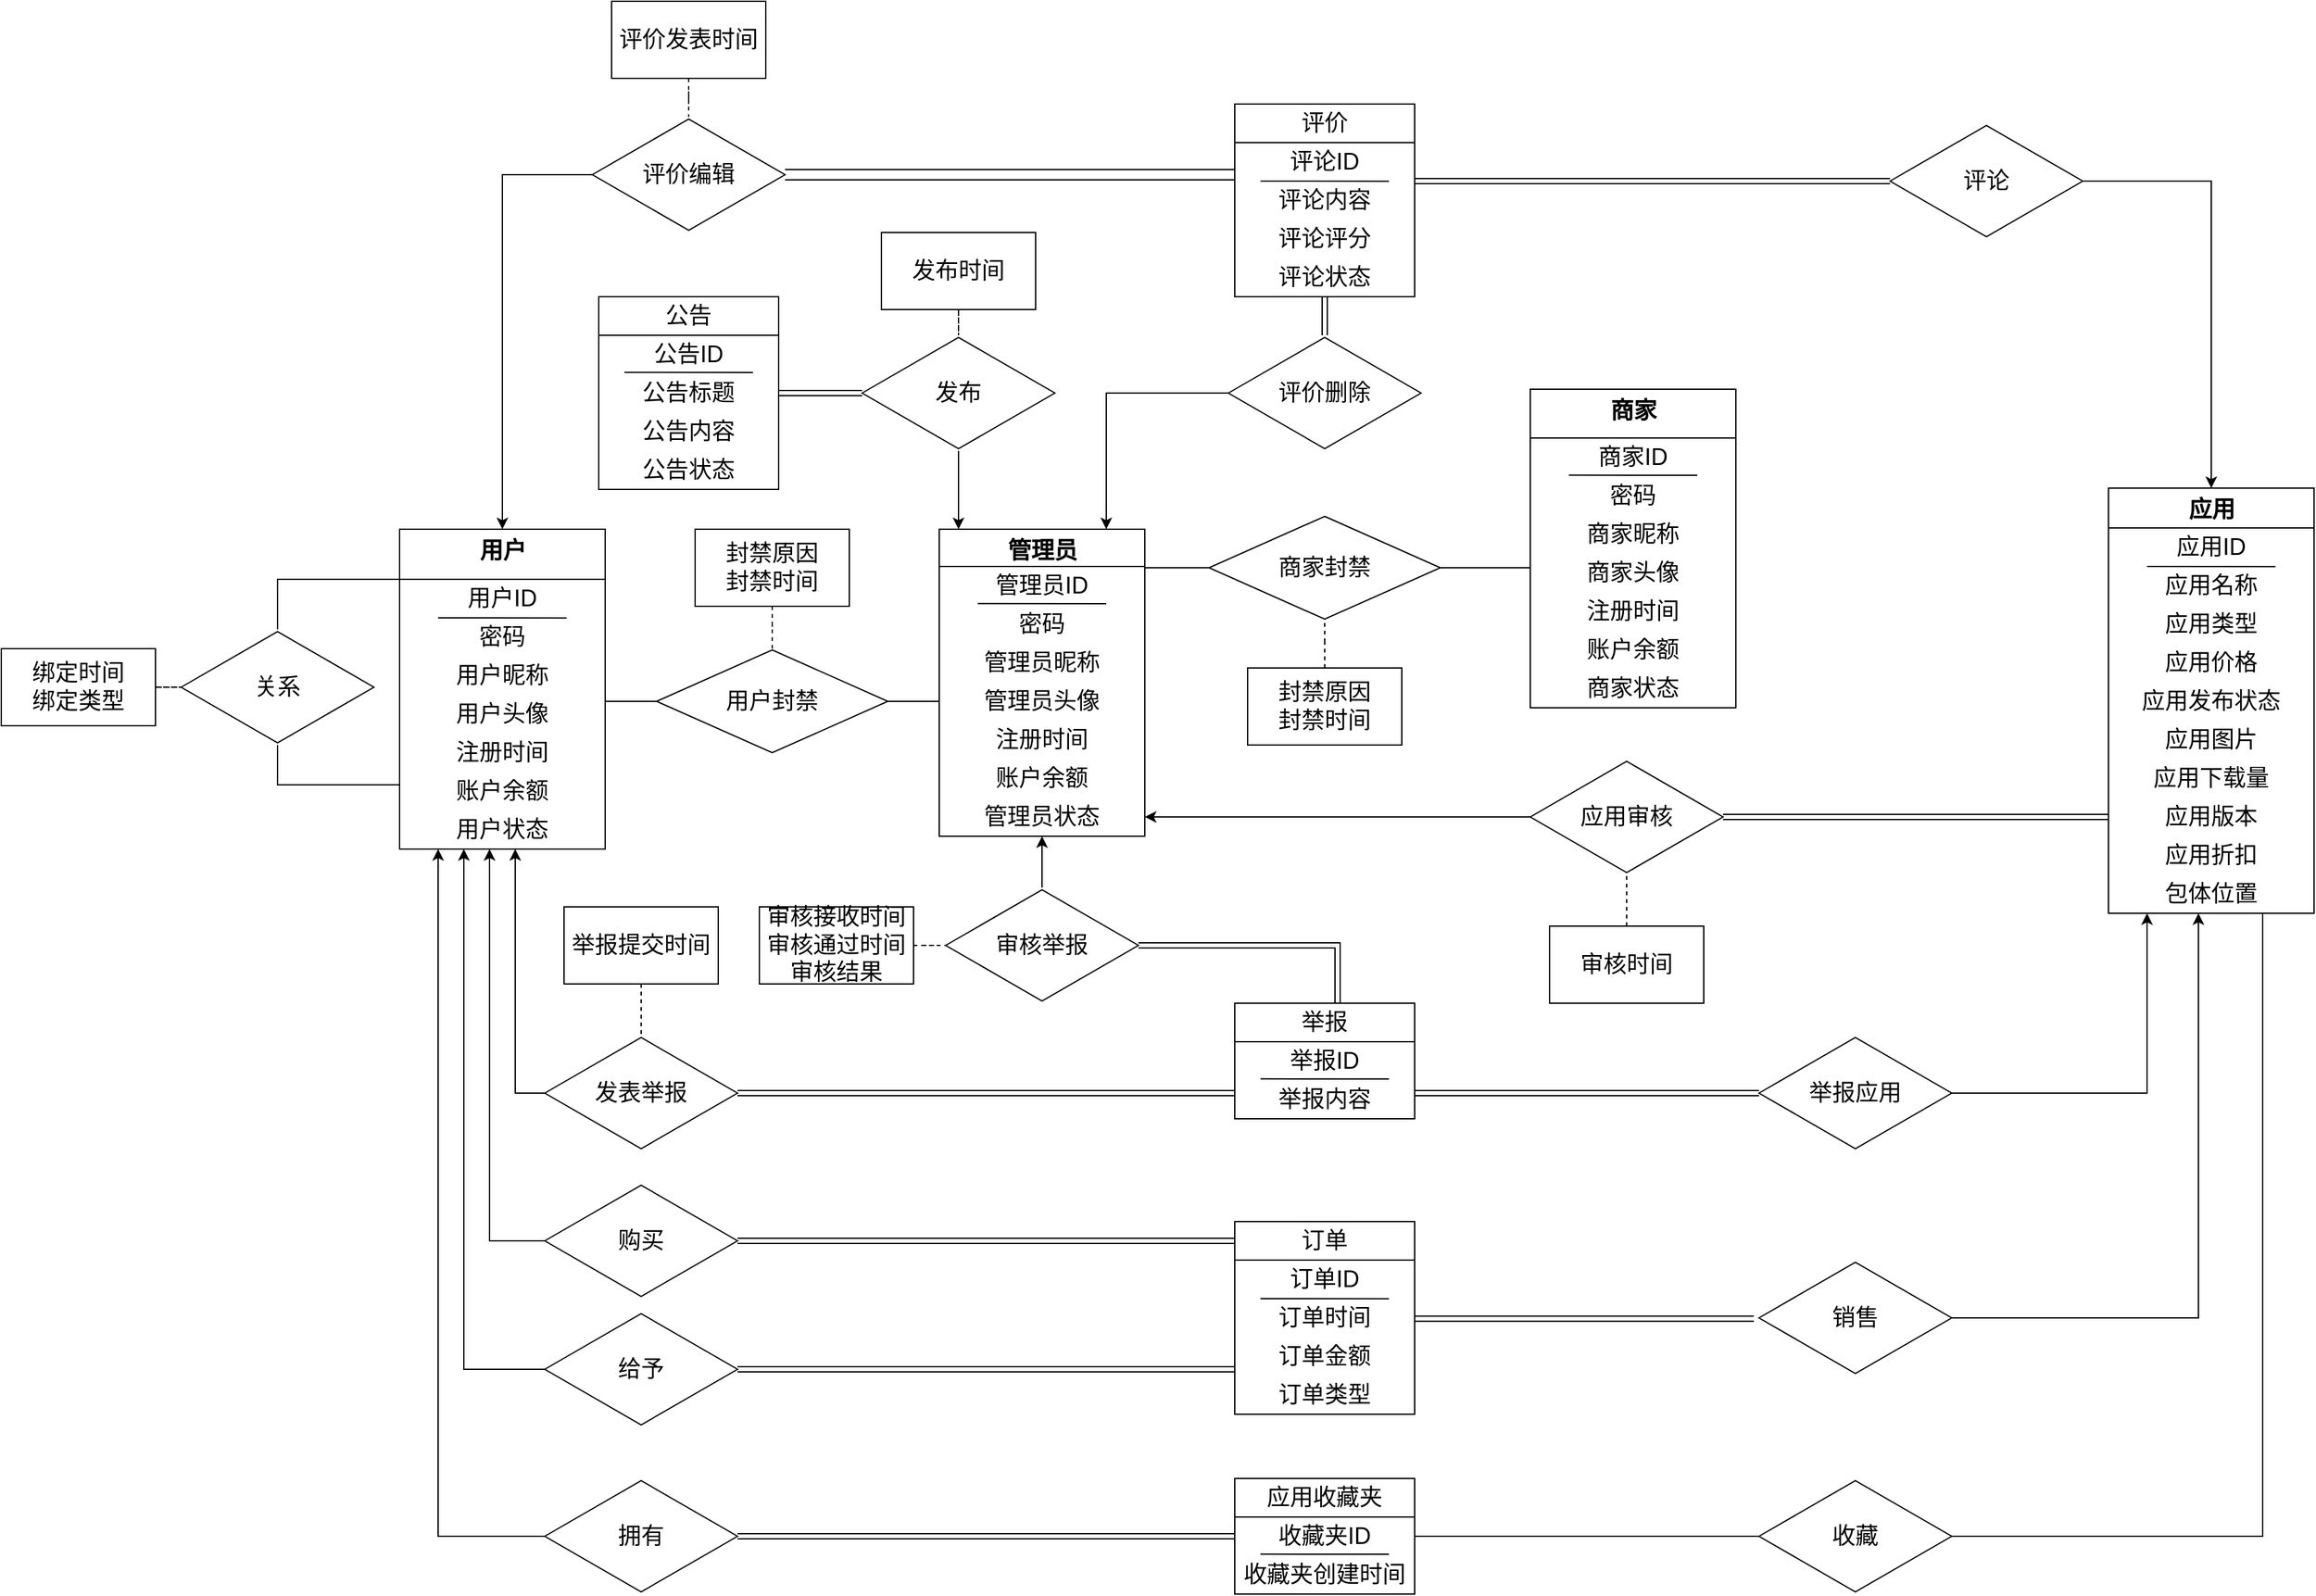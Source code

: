 <mxfile version="24.7.7">
  <diagram name="Page-1" id="iKj9R7WFu6zMaDtNY0kP">
    <mxGraphModel dx="1351" dy="743" grid="1" gridSize="10" guides="1" tooltips="1" connect="1" arrows="1" fold="1" page="1" pageScale="1" pageWidth="3300" pageHeight="4681" math="0" shadow="0">
      <root>
        <mxCell id="0" />
        <mxCell id="1" parent="0" />
        <object label="用户" id="wdePkJPWk-Q9Up0uXQ0k-1">
          <mxCell style="swimlane;html=1;fontStyle=1;align=center;verticalAlign=top;childLayout=stackLayout;horizontal=1;startSize=39;horizontalStack=0;resizeParent=1;resizeLast=0;collapsible=1;marginBottom=0;swimlaneFillColor=#ffffff;rounded=0;shadow=0;comic=0;labelBackgroundColor=none;strokeWidth=1;fillColor=none;fontFamily=Verdana;fontSize=18;" vertex="1" parent="1">
            <mxGeometry x="990" y="3101" width="160" height="249" as="geometry" />
          </mxCell>
        </object>
        <mxCell id="wdePkJPWk-Q9Up0uXQ0k-2" value="用户ID" style="text;html=1;align=center;verticalAlign=middle;whiteSpace=wrap;rounded=0;fontSize=18;" vertex="1" parent="wdePkJPWk-Q9Up0uXQ0k-1">
          <mxGeometry y="39" width="160" height="30" as="geometry" />
        </mxCell>
        <mxCell id="wdePkJPWk-Q9Up0uXQ0k-141" value="" style="endArrow=none;html=1;rounded=0;" edge="1" parent="wdePkJPWk-Q9Up0uXQ0k-1">
          <mxGeometry width="50" height="50" relative="1" as="geometry">
            <mxPoint x="30" y="69" as="sourcePoint" />
            <mxPoint x="130" y="69.15" as="targetPoint" />
          </mxGeometry>
        </mxCell>
        <mxCell id="wdePkJPWk-Q9Up0uXQ0k-3" value="密码" style="text;html=1;align=center;verticalAlign=middle;whiteSpace=wrap;rounded=0;fontSize=18;" vertex="1" parent="wdePkJPWk-Q9Up0uXQ0k-1">
          <mxGeometry y="69" width="160" height="30" as="geometry" />
        </mxCell>
        <mxCell id="wdePkJPWk-Q9Up0uXQ0k-4" value="用户昵称" style="text;html=1;align=center;verticalAlign=middle;whiteSpace=wrap;rounded=0;fontSize=18;" vertex="1" parent="wdePkJPWk-Q9Up0uXQ0k-1">
          <mxGeometry y="99" width="160" height="30" as="geometry" />
        </mxCell>
        <mxCell id="wdePkJPWk-Q9Up0uXQ0k-5" value="用户头像" style="text;html=1;align=center;verticalAlign=middle;whiteSpace=wrap;rounded=0;fontSize=18;" vertex="1" parent="wdePkJPWk-Q9Up0uXQ0k-1">
          <mxGeometry y="129" width="160" height="30" as="geometry" />
        </mxCell>
        <mxCell id="wdePkJPWk-Q9Up0uXQ0k-6" value="注册时间" style="text;html=1;align=center;verticalAlign=middle;whiteSpace=wrap;rounded=0;fontSize=18;" vertex="1" parent="wdePkJPWk-Q9Up0uXQ0k-1">
          <mxGeometry y="159" width="160" height="30" as="geometry" />
        </mxCell>
        <mxCell id="wdePkJPWk-Q9Up0uXQ0k-7" value="账户余额" style="text;html=1;align=center;verticalAlign=middle;whiteSpace=wrap;rounded=0;fontSize=18;" vertex="1" parent="wdePkJPWk-Q9Up0uXQ0k-1">
          <mxGeometry y="189" width="160" height="30" as="geometry" />
        </mxCell>
        <mxCell id="wdePkJPWk-Q9Up0uXQ0k-8" value="用户状态" style="text;html=1;align=center;verticalAlign=middle;whiteSpace=wrap;rounded=0;fontSize=18;" vertex="1" parent="wdePkJPWk-Q9Up0uXQ0k-1">
          <mxGeometry y="219" width="160" height="30" as="geometry" />
        </mxCell>
        <mxCell id="wdePkJPWk-Q9Up0uXQ0k-9" style="edgeStyle=orthogonalEdgeStyle;rounded=0;orthogonalLoop=1;jettySize=auto;html=1;endArrow=none;fontSize=18;" edge="1" parent="1" source="wdePkJPWk-Q9Up0uXQ0k-11" target="wdePkJPWk-Q9Up0uXQ0k-1">
          <mxGeometry relative="1" as="geometry">
            <Array as="points">
              <mxPoint x="895" y="3140" />
            </Array>
          </mxGeometry>
        </mxCell>
        <mxCell id="wdePkJPWk-Q9Up0uXQ0k-10" style="edgeStyle=orthogonalEdgeStyle;rounded=0;orthogonalLoop=1;jettySize=auto;html=1;endArrow=none;fontSize=18;" edge="1" parent="1" source="wdePkJPWk-Q9Up0uXQ0k-11" target="wdePkJPWk-Q9Up0uXQ0k-1">
          <mxGeometry relative="1" as="geometry">
            <Array as="points">
              <mxPoint x="895" y="3300" />
            </Array>
          </mxGeometry>
        </mxCell>
        <mxCell id="wdePkJPWk-Q9Up0uXQ0k-11" value="关系" style="html=1;whiteSpace=wrap;aspect=fixed;shape=isoRectangle;fontFamily=Helvetica;fontSize=18;fontColor=default;labelBackgroundColor=default;" vertex="1" parent="1">
          <mxGeometry x="820" y="3179" width="150" height="90" as="geometry" />
        </mxCell>
        <mxCell id="wdePkJPWk-Q9Up0uXQ0k-12" style="edgeStyle=orthogonalEdgeStyle;rounded=0;orthogonalLoop=1;jettySize=auto;html=1;dashed=1;endArrow=none;fontSize=18;" edge="1" parent="1" source="wdePkJPWk-Q9Up0uXQ0k-13" target="wdePkJPWk-Q9Up0uXQ0k-11">
          <mxGeometry relative="1" as="geometry" />
        </mxCell>
        <mxCell id="wdePkJPWk-Q9Up0uXQ0k-13" value="绑定时间&lt;div style=&quot;font-size: 18px;&quot;&gt;绑定类型&lt;/div&gt;" style="rounded=0;whiteSpace=wrap;html=1;fontSize=18;" vertex="1" parent="1">
          <mxGeometry x="680" y="3194" width="120" height="60" as="geometry" />
        </mxCell>
        <object label="应用" id="wdePkJPWk-Q9Up0uXQ0k-14">
          <mxCell style="swimlane;html=1;fontStyle=1;align=center;verticalAlign=top;childLayout=stackLayout;horizontal=1;startSize=31;horizontalStack=0;resizeParent=1;resizeLast=0;collapsible=1;marginBottom=0;swimlaneFillColor=#ffffff;rounded=0;shadow=0;comic=0;labelBackgroundColor=none;strokeWidth=1;fillColor=none;fontFamily=Verdana;fontSize=18;" vertex="1" parent="1">
            <mxGeometry x="2320" y="3069" width="160" height="331" as="geometry">
              <mxRectangle x="1270" y="100" width="60" height="30" as="alternateBounds" />
            </mxGeometry>
          </mxCell>
        </object>
        <mxCell id="wdePkJPWk-Q9Up0uXQ0k-15" value="应用ID" style="text;html=1;align=center;verticalAlign=middle;whiteSpace=wrap;rounded=0;fontSize=18;" vertex="1" parent="wdePkJPWk-Q9Up0uXQ0k-14">
          <mxGeometry y="31" width="160" height="30" as="geometry" />
        </mxCell>
        <mxCell id="wdePkJPWk-Q9Up0uXQ0k-142" value="" style="endArrow=none;html=1;rounded=0;" edge="1" parent="wdePkJPWk-Q9Up0uXQ0k-14">
          <mxGeometry width="50" height="50" relative="1" as="geometry">
            <mxPoint x="30" y="61" as="sourcePoint" />
            <mxPoint x="130" y="61.15" as="targetPoint" />
          </mxGeometry>
        </mxCell>
        <mxCell id="wdePkJPWk-Q9Up0uXQ0k-16" value="应用名称" style="text;html=1;align=center;verticalAlign=middle;whiteSpace=wrap;rounded=0;fontSize=18;" vertex="1" parent="wdePkJPWk-Q9Up0uXQ0k-14">
          <mxGeometry y="61" width="160" height="30" as="geometry" />
        </mxCell>
        <mxCell id="wdePkJPWk-Q9Up0uXQ0k-17" value="应用类型" style="text;html=1;align=center;verticalAlign=middle;whiteSpace=wrap;rounded=0;fontSize=18;" vertex="1" parent="wdePkJPWk-Q9Up0uXQ0k-14">
          <mxGeometry y="91" width="160" height="30" as="geometry" />
        </mxCell>
        <mxCell id="wdePkJPWk-Q9Up0uXQ0k-18" value="应用价格" style="text;html=1;align=center;verticalAlign=middle;whiteSpace=wrap;rounded=0;fontSize=18;" vertex="1" parent="wdePkJPWk-Q9Up0uXQ0k-14">
          <mxGeometry y="121" width="160" height="30" as="geometry" />
        </mxCell>
        <mxCell id="wdePkJPWk-Q9Up0uXQ0k-19" value="应用发布状态" style="text;html=1;align=center;verticalAlign=middle;whiteSpace=wrap;rounded=0;fontSize=18;" vertex="1" parent="wdePkJPWk-Q9Up0uXQ0k-14">
          <mxGeometry y="151" width="160" height="30" as="geometry" />
        </mxCell>
        <mxCell id="wdePkJPWk-Q9Up0uXQ0k-20" value="应用图片" style="text;html=1;align=center;verticalAlign=middle;whiteSpace=wrap;rounded=0;fontSize=18;" vertex="1" parent="wdePkJPWk-Q9Up0uXQ0k-14">
          <mxGeometry y="181" width="160" height="30" as="geometry" />
        </mxCell>
        <mxCell id="wdePkJPWk-Q9Up0uXQ0k-21" value="应用下载量" style="text;html=1;align=center;verticalAlign=middle;whiteSpace=wrap;rounded=0;fontSize=18;" vertex="1" parent="wdePkJPWk-Q9Up0uXQ0k-14">
          <mxGeometry y="211" width="160" height="30" as="geometry" />
        </mxCell>
        <mxCell id="wdePkJPWk-Q9Up0uXQ0k-22" value="应用版本" style="text;html=1;align=center;verticalAlign=middle;whiteSpace=wrap;rounded=0;fontSize=18;" vertex="1" parent="wdePkJPWk-Q9Up0uXQ0k-14">
          <mxGeometry y="241" width="160" height="30" as="geometry" />
        </mxCell>
        <mxCell id="wdePkJPWk-Q9Up0uXQ0k-129" value="应用折扣" style="text;html=1;align=center;verticalAlign=middle;whiteSpace=wrap;rounded=0;fontSize=18;" vertex="1" parent="wdePkJPWk-Q9Up0uXQ0k-14">
          <mxGeometry y="271" width="160" height="30" as="geometry" />
        </mxCell>
        <mxCell id="wdePkJPWk-Q9Up0uXQ0k-130" value="包体位置" style="text;html=1;align=center;verticalAlign=middle;whiteSpace=wrap;rounded=0;fontSize=18;" vertex="1" parent="wdePkJPWk-Q9Up0uXQ0k-14">
          <mxGeometry y="301" width="160" height="30" as="geometry" />
        </mxCell>
        <mxCell id="wdePkJPWk-Q9Up0uXQ0k-23" value="评价" style="swimlane;fontStyle=0;childLayout=stackLayout;horizontal=1;startSize=30;horizontalStack=0;resizeParent=1;resizeParentMax=0;resizeLast=0;collapsible=1;marginBottom=0;whiteSpace=wrap;html=1;fontSize=18;" vertex="1" parent="1">
          <mxGeometry x="1640" y="2770" width="140" height="150" as="geometry" />
        </mxCell>
        <mxCell id="wdePkJPWk-Q9Up0uXQ0k-24" value="评论ID" style="text;strokeColor=none;fillColor=none;align=center;verticalAlign=middle;spacingLeft=4;spacingRight=4;overflow=hidden;points=[[0,0.5],[1,0.5]];portConstraint=eastwest;rotatable=0;whiteSpace=wrap;html=1;fontSize=18;" vertex="1" parent="wdePkJPWk-Q9Up0uXQ0k-23">
          <mxGeometry y="30" width="140" height="30" as="geometry" />
        </mxCell>
        <mxCell id="wdePkJPWk-Q9Up0uXQ0k-140" value="" style="endArrow=none;html=1;rounded=0;" edge="1" parent="wdePkJPWk-Q9Up0uXQ0k-23">
          <mxGeometry width="50" height="50" relative="1" as="geometry">
            <mxPoint x="20" y="60" as="sourcePoint" />
            <mxPoint x="120" y="60.15" as="targetPoint" />
          </mxGeometry>
        </mxCell>
        <mxCell id="wdePkJPWk-Q9Up0uXQ0k-25" value="评论内容" style="text;strokeColor=none;fillColor=none;align=center;verticalAlign=middle;spacingLeft=4;spacingRight=4;overflow=hidden;points=[[0,0.5],[1,0.5]];portConstraint=eastwest;rotatable=0;whiteSpace=wrap;html=1;fontSize=18;" vertex="1" parent="wdePkJPWk-Q9Up0uXQ0k-23">
          <mxGeometry y="60" width="140" height="30" as="geometry" />
        </mxCell>
        <mxCell id="wdePkJPWk-Q9Up0uXQ0k-26" value="评论评分" style="text;strokeColor=none;fillColor=none;align=center;verticalAlign=middle;spacingLeft=4;spacingRight=4;overflow=hidden;points=[[0,0.5],[1,0.5]];portConstraint=eastwest;rotatable=0;whiteSpace=wrap;html=1;fontSize=18;" vertex="1" parent="wdePkJPWk-Q9Up0uXQ0k-23">
          <mxGeometry y="90" width="140" height="30" as="geometry" />
        </mxCell>
        <mxCell id="wdePkJPWk-Q9Up0uXQ0k-128" value="评论状态" style="text;strokeColor=none;fillColor=none;align=center;verticalAlign=middle;spacingLeft=4;spacingRight=4;overflow=hidden;points=[[0,0.5],[1,0.5]];portConstraint=eastwest;rotatable=0;whiteSpace=wrap;html=1;fontSize=18;" vertex="1" parent="wdePkJPWk-Q9Up0uXQ0k-23">
          <mxGeometry y="120" width="140" height="30" as="geometry" />
        </mxCell>
        <mxCell id="wdePkJPWk-Q9Up0uXQ0k-27" style="edgeStyle=orthogonalEdgeStyle;rounded=0;orthogonalLoop=1;jettySize=auto;html=1;strokeColor=default;align=center;verticalAlign=middle;fontFamily=Helvetica;fontSize=18;fontColor=default;labelBackgroundColor=default;endArrow=classic;" edge="1" parent="1" source="wdePkJPWk-Q9Up0uXQ0k-29" target="wdePkJPWk-Q9Up0uXQ0k-1">
          <mxGeometry relative="1" as="geometry">
            <mxPoint x="780" y="3249" as="targetPoint" />
            <Array as="points">
              <mxPoint x="1070" y="2825" />
            </Array>
          </mxGeometry>
        </mxCell>
        <mxCell id="wdePkJPWk-Q9Up0uXQ0k-28" style="edgeStyle=orthogonalEdgeStyle;rounded=0;orthogonalLoop=1;jettySize=auto;html=1;strokeColor=default;align=center;verticalAlign=middle;fontFamily=Helvetica;fontSize=18;fontColor=default;labelBackgroundColor=default;endArrow=classic;shape=link;width=8;" edge="1" parent="1" source="wdePkJPWk-Q9Up0uXQ0k-29" target="wdePkJPWk-Q9Up0uXQ0k-23">
          <mxGeometry relative="1" as="geometry">
            <Array as="points">
              <mxPoint x="1360" y="2825" />
              <mxPoint x="1360" y="2825" />
            </Array>
          </mxGeometry>
        </mxCell>
        <mxCell id="wdePkJPWk-Q9Up0uXQ0k-29" value="评价编辑" style="html=1;whiteSpace=wrap;aspect=fixed;shape=isoRectangle;fontFamily=Helvetica;fontSize=18;fontColor=default;labelBackgroundColor=default;" vertex="1" parent="1">
          <mxGeometry x="1140" y="2780" width="150" height="90" as="geometry" />
        </mxCell>
        <mxCell id="wdePkJPWk-Q9Up0uXQ0k-30" style="edgeStyle=orthogonalEdgeStyle;rounded=0;orthogonalLoop=1;jettySize=auto;html=1;strokeColor=default;align=center;verticalAlign=middle;fontFamily=Helvetica;fontSize=18;fontColor=default;labelBackgroundColor=default;endArrow=classic;" edge="1" parent="1" source="wdePkJPWk-Q9Up0uXQ0k-31" target="wdePkJPWk-Q9Up0uXQ0k-14">
          <mxGeometry relative="1" as="geometry">
            <Array as="points">
              <mxPoint x="2400" y="2830" />
            </Array>
          </mxGeometry>
        </mxCell>
        <mxCell id="wdePkJPWk-Q9Up0uXQ0k-31" value="评论" style="html=1;whiteSpace=wrap;aspect=fixed;shape=isoRectangle;fontFamily=Helvetica;fontSize=18;fontColor=default;labelBackgroundColor=default;" vertex="1" parent="1">
          <mxGeometry x="2150" y="2785" width="150" height="90" as="geometry" />
        </mxCell>
        <mxCell id="wdePkJPWk-Q9Up0uXQ0k-32" style="edgeStyle=orthogonalEdgeStyle;rounded=0;orthogonalLoop=1;jettySize=auto;html=1;strokeColor=default;align=center;verticalAlign=middle;fontFamily=Helvetica;fontSize=18;fontColor=default;labelBackgroundColor=default;endArrow=classic;shape=link;" edge="1" parent="1" source="wdePkJPWk-Q9Up0uXQ0k-31" target="wdePkJPWk-Q9Up0uXQ0k-23">
          <mxGeometry relative="1" as="geometry">
            <Array as="points">
              <mxPoint x="2200" y="2830" />
            </Array>
          </mxGeometry>
        </mxCell>
        <mxCell id="wdePkJPWk-Q9Up0uXQ0k-33" style="edgeStyle=orthogonalEdgeStyle;rounded=0;orthogonalLoop=1;jettySize=auto;html=1;dashed=1;endArrow=none;fontSize=18;" edge="1" parent="1" source="wdePkJPWk-Q9Up0uXQ0k-34" target="wdePkJPWk-Q9Up0uXQ0k-29">
          <mxGeometry relative="1" as="geometry" />
        </mxCell>
        <mxCell id="wdePkJPWk-Q9Up0uXQ0k-34" value="评价发表时间" style="rounded=0;whiteSpace=wrap;html=1;fontSize=18;" vertex="1" parent="1">
          <mxGeometry x="1155" y="2690" width="120" height="60" as="geometry" />
        </mxCell>
        <object label="管理员" id="wdePkJPWk-Q9Up0uXQ0k-35">
          <mxCell style="swimlane;html=1;fontStyle=1;align=center;verticalAlign=top;childLayout=stackLayout;horizontal=1;startSize=29;horizontalStack=0;resizeParent=1;resizeLast=0;collapsible=1;marginBottom=0;swimlaneFillColor=#ffffff;rounded=0;shadow=0;comic=0;labelBackgroundColor=none;strokeWidth=1;fillColor=none;fontFamily=Verdana;fontSize=18;" vertex="1" parent="1">
            <mxGeometry x="1410" y="3101" width="160" height="239" as="geometry" />
          </mxCell>
        </object>
        <mxCell id="wdePkJPWk-Q9Up0uXQ0k-36" value="管理员ID" style="text;html=1;align=center;verticalAlign=middle;whiteSpace=wrap;rounded=0;fontSize=18;" vertex="1" parent="wdePkJPWk-Q9Up0uXQ0k-35">
          <mxGeometry y="29" width="160" height="30" as="geometry" />
        </mxCell>
        <mxCell id="wdePkJPWk-Q9Up0uXQ0k-145" value="" style="endArrow=none;html=1;rounded=0;" edge="1" parent="wdePkJPWk-Q9Up0uXQ0k-35">
          <mxGeometry width="50" height="50" relative="1" as="geometry">
            <mxPoint x="30" y="57.89" as="sourcePoint" />
            <mxPoint x="130" y="58.04" as="targetPoint" />
          </mxGeometry>
        </mxCell>
        <mxCell id="wdePkJPWk-Q9Up0uXQ0k-37" value="密码" style="text;html=1;align=center;verticalAlign=middle;whiteSpace=wrap;rounded=0;fontSize=18;" vertex="1" parent="wdePkJPWk-Q9Up0uXQ0k-35">
          <mxGeometry y="59" width="160" height="30" as="geometry" />
        </mxCell>
        <mxCell id="wdePkJPWk-Q9Up0uXQ0k-38" value="管理员昵称" style="text;html=1;align=center;verticalAlign=middle;whiteSpace=wrap;rounded=0;fontSize=18;" vertex="1" parent="wdePkJPWk-Q9Up0uXQ0k-35">
          <mxGeometry y="89" width="160" height="30" as="geometry" />
        </mxCell>
        <mxCell id="wdePkJPWk-Q9Up0uXQ0k-39" value="管理员头像" style="text;html=1;align=center;verticalAlign=middle;whiteSpace=wrap;rounded=0;fontSize=18;" vertex="1" parent="wdePkJPWk-Q9Up0uXQ0k-35">
          <mxGeometry y="119" width="160" height="30" as="geometry" />
        </mxCell>
        <mxCell id="wdePkJPWk-Q9Up0uXQ0k-40" value="注册时间" style="text;html=1;align=center;verticalAlign=middle;whiteSpace=wrap;rounded=0;fontSize=18;" vertex="1" parent="wdePkJPWk-Q9Up0uXQ0k-35">
          <mxGeometry y="149" width="160" height="30" as="geometry" />
        </mxCell>
        <mxCell id="wdePkJPWk-Q9Up0uXQ0k-41" value="账户余额" style="text;html=1;align=center;verticalAlign=middle;whiteSpace=wrap;rounded=0;fontSize=18;" vertex="1" parent="wdePkJPWk-Q9Up0uXQ0k-35">
          <mxGeometry y="179" width="160" height="30" as="geometry" />
        </mxCell>
        <mxCell id="wdePkJPWk-Q9Up0uXQ0k-42" value="管理员状态" style="text;html=1;align=center;verticalAlign=middle;whiteSpace=wrap;rounded=0;fontSize=18;" vertex="1" parent="wdePkJPWk-Q9Up0uXQ0k-35">
          <mxGeometry y="209" width="160" height="30" as="geometry" />
        </mxCell>
        <mxCell id="wdePkJPWk-Q9Up0uXQ0k-43" style="edgeStyle=orthogonalEdgeStyle;rounded=0;orthogonalLoop=1;jettySize=auto;html=1;entryX=0;entryY=0.5;entryDx=0;entryDy=0;strokeColor=default;align=center;verticalAlign=middle;fontFamily=Helvetica;fontSize=18;fontColor=default;labelBackgroundColor=default;endArrow=none;" edge="1" parent="1" source="wdePkJPWk-Q9Up0uXQ0k-45" target="wdePkJPWk-Q9Up0uXQ0k-39">
          <mxGeometry relative="1" as="geometry" />
        </mxCell>
        <mxCell id="wdePkJPWk-Q9Up0uXQ0k-44" style="edgeStyle=orthogonalEdgeStyle;rounded=0;orthogonalLoop=1;jettySize=auto;html=1;entryX=1;entryY=0.5;entryDx=0;entryDy=0;endArrow=none;fontSize=18;" edge="1" parent="1" source="wdePkJPWk-Q9Up0uXQ0k-45" target="wdePkJPWk-Q9Up0uXQ0k-5">
          <mxGeometry relative="1" as="geometry">
            <Array as="points">
              <mxPoint x="1150" y="3235" />
            </Array>
          </mxGeometry>
        </mxCell>
        <mxCell id="wdePkJPWk-Q9Up0uXQ0k-45" value="用户封禁" style="rhombus;whiteSpace=wrap;html=1;fontSize=18;" vertex="1" parent="1">
          <mxGeometry x="1190" y="3195" width="180" height="80" as="geometry" />
        </mxCell>
        <mxCell id="wdePkJPWk-Q9Up0uXQ0k-46" style="edgeStyle=orthogonalEdgeStyle;rounded=0;orthogonalLoop=1;jettySize=auto;html=1;strokeColor=default;align=center;verticalAlign=middle;fontFamily=Helvetica;fontSize=18;fontColor=default;labelBackgroundColor=default;endArrow=classic;shape=link;" edge="1" parent="1" source="wdePkJPWk-Q9Up0uXQ0k-47" target="wdePkJPWk-Q9Up0uXQ0k-52">
          <mxGeometry relative="1" as="geometry" />
        </mxCell>
        <mxCell id="wdePkJPWk-Q9Up0uXQ0k-47" value="公告" style="swimlane;fontStyle=0;childLayout=stackLayout;horizontal=1;startSize=30;horizontalStack=0;resizeParent=1;resizeParentMax=0;resizeLast=0;collapsible=1;marginBottom=0;whiteSpace=wrap;html=1;fontSize=18;" vertex="1" parent="1">
          <mxGeometry x="1145" y="2920" width="140" height="150" as="geometry" />
        </mxCell>
        <mxCell id="wdePkJPWk-Q9Up0uXQ0k-48" value="公告ID" style="text;strokeColor=none;fillColor=none;align=center;verticalAlign=middle;spacingLeft=4;spacingRight=4;overflow=hidden;points=[[0,0.5],[1,0.5]];portConstraint=eastwest;rotatable=0;whiteSpace=wrap;html=1;fontSize=18;" vertex="1" parent="wdePkJPWk-Q9Up0uXQ0k-47">
          <mxGeometry y="30" width="140" height="30" as="geometry" />
        </mxCell>
        <mxCell id="wdePkJPWk-Q9Up0uXQ0k-136" value="" style="endArrow=none;html=1;rounded=0;" edge="1" parent="wdePkJPWk-Q9Up0uXQ0k-47">
          <mxGeometry width="50" height="50" relative="1" as="geometry">
            <mxPoint x="20" y="58.89" as="sourcePoint" />
            <mxPoint x="120" y="59.04" as="targetPoint" />
          </mxGeometry>
        </mxCell>
        <mxCell id="wdePkJPWk-Q9Up0uXQ0k-49" value="公告标题" style="text;strokeColor=none;fillColor=none;align=center;verticalAlign=middle;spacingLeft=4;spacingRight=4;overflow=hidden;points=[[0,0.5],[1,0.5]];portConstraint=eastwest;rotatable=0;whiteSpace=wrap;html=1;fontSize=18;" vertex="1" parent="wdePkJPWk-Q9Up0uXQ0k-47">
          <mxGeometry y="60" width="140" height="30" as="geometry" />
        </mxCell>
        <mxCell id="wdePkJPWk-Q9Up0uXQ0k-50" value="公告内容" style="text;strokeColor=none;fillColor=none;align=center;verticalAlign=middle;spacingLeft=4;spacingRight=4;overflow=hidden;points=[[0,0.5],[1,0.5]];portConstraint=eastwest;rotatable=0;whiteSpace=wrap;html=1;fontSize=18;" vertex="1" parent="wdePkJPWk-Q9Up0uXQ0k-47">
          <mxGeometry y="90" width="140" height="30" as="geometry" />
        </mxCell>
        <mxCell id="wdePkJPWk-Q9Up0uXQ0k-124" value="公告状态" style="text;strokeColor=none;fillColor=none;align=center;verticalAlign=middle;spacingLeft=4;spacingRight=4;overflow=hidden;points=[[0,0.5],[1,0.5]];portConstraint=eastwest;rotatable=0;whiteSpace=wrap;html=1;fontSize=18;" vertex="1" parent="wdePkJPWk-Q9Up0uXQ0k-47">
          <mxGeometry y="120" width="140" height="30" as="geometry" />
        </mxCell>
        <mxCell id="wdePkJPWk-Q9Up0uXQ0k-51" style="edgeStyle=orthogonalEdgeStyle;rounded=0;orthogonalLoop=1;jettySize=auto;html=1;" edge="1" parent="1" source="wdePkJPWk-Q9Up0uXQ0k-52" target="wdePkJPWk-Q9Up0uXQ0k-35">
          <mxGeometry relative="1" as="geometry">
            <Array as="points">
              <mxPoint x="1425" y="3080" />
              <mxPoint x="1425" y="3080" />
            </Array>
          </mxGeometry>
        </mxCell>
        <mxCell id="wdePkJPWk-Q9Up0uXQ0k-52" value="发布" style="html=1;whiteSpace=wrap;aspect=fixed;shape=isoRectangle;fontSize=18;" vertex="1" parent="1">
          <mxGeometry x="1350" y="2950" width="150" height="90" as="geometry" />
        </mxCell>
        <mxCell id="wdePkJPWk-Q9Up0uXQ0k-53" style="edgeStyle=orthogonalEdgeStyle;rounded=0;orthogonalLoop=1;jettySize=auto;html=1;dashed=1;endArrow=none;fontSize=18;" edge="1" parent="1" source="wdePkJPWk-Q9Up0uXQ0k-54" target="wdePkJPWk-Q9Up0uXQ0k-45">
          <mxGeometry relative="1" as="geometry" />
        </mxCell>
        <mxCell id="wdePkJPWk-Q9Up0uXQ0k-54" value="封禁原因&lt;div style=&quot;font-size: 18px;&quot;&gt;封禁时间&lt;/div&gt;" style="rounded=0;whiteSpace=wrap;html=1;fontSize=18;" vertex="1" parent="1">
          <mxGeometry x="1220" y="3101" width="120" height="60" as="geometry" />
        </mxCell>
        <mxCell id="wdePkJPWk-Q9Up0uXQ0k-55" style="edgeStyle=orthogonalEdgeStyle;rounded=0;orthogonalLoop=1;jettySize=auto;html=1;dashed=1;endArrow=none;fontSize=18;" edge="1" parent="1" source="wdePkJPWk-Q9Up0uXQ0k-56" target="wdePkJPWk-Q9Up0uXQ0k-118">
          <mxGeometry relative="1" as="geometry" />
        </mxCell>
        <mxCell id="wdePkJPWk-Q9Up0uXQ0k-56" value="封禁原因&lt;div style=&quot;font-size: 18px;&quot;&gt;封禁时间&lt;/div&gt;" style="rounded=0;whiteSpace=wrap;html=1;fontSize=18;" vertex="1" parent="1">
          <mxGeometry x="1650" y="3209" width="120" height="60" as="geometry" />
        </mxCell>
        <mxCell id="wdePkJPWk-Q9Up0uXQ0k-57" style="edgeStyle=orthogonalEdgeStyle;rounded=0;orthogonalLoop=1;jettySize=auto;html=1;endArrow=none;dashed=1;fontSize=18;" edge="1" parent="1" source="wdePkJPWk-Q9Up0uXQ0k-58" target="wdePkJPWk-Q9Up0uXQ0k-52">
          <mxGeometry relative="1" as="geometry" />
        </mxCell>
        <mxCell id="wdePkJPWk-Q9Up0uXQ0k-58" value="发布时间" style="rounded=0;whiteSpace=wrap;html=1;fontSize=18;" vertex="1" parent="1">
          <mxGeometry x="1365" y="2870" width="120" height="60" as="geometry" />
        </mxCell>
        <mxCell id="wdePkJPWk-Q9Up0uXQ0k-59" style="edgeStyle=orthogonalEdgeStyle;rounded=0;orthogonalLoop=1;jettySize=auto;html=1;shape=link;fontSize=18;" edge="1" parent="1" source="wdePkJPWk-Q9Up0uXQ0k-23" target="wdePkJPWk-Q9Up0uXQ0k-60">
          <mxGeometry relative="1" as="geometry">
            <mxPoint x="1750" y="2954.5" as="sourcePoint" />
            <Array as="points" />
          </mxGeometry>
        </mxCell>
        <mxCell id="wdePkJPWk-Q9Up0uXQ0k-60" value="评价删除" style="html=1;whiteSpace=wrap;aspect=fixed;shape=isoRectangle;fontSize=18;" vertex="1" parent="1">
          <mxGeometry x="1635" y="2950" width="150" height="90" as="geometry" />
        </mxCell>
        <mxCell id="wdePkJPWk-Q9Up0uXQ0k-61" value="举报" style="swimlane;fontStyle=0;childLayout=stackLayout;horizontal=1;startSize=30;horizontalStack=0;resizeParent=1;resizeParentMax=0;resizeLast=0;collapsible=1;marginBottom=0;whiteSpace=wrap;html=1;fontSize=18;" vertex="1" parent="1">
          <mxGeometry x="1640" y="3470" width="140" height="90" as="geometry" />
        </mxCell>
        <mxCell id="wdePkJPWk-Q9Up0uXQ0k-62" value="举报ID" style="text;strokeColor=none;fillColor=none;align=center;verticalAlign=middle;spacingLeft=4;spacingRight=4;overflow=hidden;points=[[0,0.5],[1,0.5]];portConstraint=eastwest;rotatable=0;whiteSpace=wrap;html=1;fontSize=18;" vertex="1" parent="wdePkJPWk-Q9Up0uXQ0k-61">
          <mxGeometry y="30" width="140" height="30" as="geometry" />
        </mxCell>
        <mxCell id="wdePkJPWk-Q9Up0uXQ0k-144" value="" style="endArrow=none;html=1;rounded=0;" edge="1" parent="wdePkJPWk-Q9Up0uXQ0k-61">
          <mxGeometry width="50" height="50" relative="1" as="geometry">
            <mxPoint x="20" y="58.89" as="sourcePoint" />
            <mxPoint x="120" y="59.04" as="targetPoint" />
          </mxGeometry>
        </mxCell>
        <mxCell id="wdePkJPWk-Q9Up0uXQ0k-63" value="举报内容" style="text;strokeColor=none;fillColor=none;align=center;verticalAlign=middle;spacingLeft=4;spacingRight=4;overflow=hidden;points=[[0,0.5],[1,0.5]];portConstraint=eastwest;rotatable=0;whiteSpace=wrap;html=1;fontSize=18;" vertex="1" parent="wdePkJPWk-Q9Up0uXQ0k-61">
          <mxGeometry y="60" width="140" height="30" as="geometry" />
        </mxCell>
        <mxCell id="wdePkJPWk-Q9Up0uXQ0k-64" style="edgeStyle=orthogonalEdgeStyle;rounded=0;orthogonalLoop=1;jettySize=auto;html=1;strokeColor=default;align=center;verticalAlign=middle;fontFamily=Helvetica;fontSize=18;fontColor=default;labelBackgroundColor=default;endArrow=classic;shape=link;" edge="1" parent="1" source="wdePkJPWk-Q9Up0uXQ0k-66" target="wdePkJPWk-Q9Up0uXQ0k-61">
          <mxGeometry relative="1" as="geometry">
            <Array as="points">
              <mxPoint x="1440" y="3540" />
              <mxPoint x="1440" y="3540" />
            </Array>
          </mxGeometry>
        </mxCell>
        <mxCell id="wdePkJPWk-Q9Up0uXQ0k-65" style="edgeStyle=orthogonalEdgeStyle;rounded=0;orthogonalLoop=1;jettySize=auto;html=1;fontSize=18;" edge="1" parent="1" source="wdePkJPWk-Q9Up0uXQ0k-66" target="wdePkJPWk-Q9Up0uXQ0k-1">
          <mxGeometry relative="1" as="geometry">
            <Array as="points">
              <mxPoint x="1080" y="3540" />
            </Array>
          </mxGeometry>
        </mxCell>
        <mxCell id="wdePkJPWk-Q9Up0uXQ0k-66" value="发表举报" style="html=1;whiteSpace=wrap;aspect=fixed;shape=isoRectangle;fontFamily=Helvetica;fontSize=18;fontColor=default;labelBackgroundColor=default;" vertex="1" parent="1">
          <mxGeometry x="1103" y="3495" width="150" height="90" as="geometry" />
        </mxCell>
        <mxCell id="wdePkJPWk-Q9Up0uXQ0k-67" style="edgeStyle=orthogonalEdgeStyle;rounded=0;orthogonalLoop=1;jettySize=auto;html=1;strokeColor=default;align=center;verticalAlign=middle;fontFamily=Helvetica;fontSize=18;fontColor=default;labelBackgroundColor=default;endArrow=classic;" edge="1" parent="1" source="wdePkJPWk-Q9Up0uXQ0k-68" target="wdePkJPWk-Q9Up0uXQ0k-14">
          <mxGeometry relative="1" as="geometry">
            <mxPoint x="2560" y="3702" as="targetPoint" />
            <Array as="points">
              <mxPoint x="2350" y="3540" />
            </Array>
          </mxGeometry>
        </mxCell>
        <mxCell id="wdePkJPWk-Q9Up0uXQ0k-68" value="举报应用" style="html=1;whiteSpace=wrap;aspect=fixed;shape=isoRectangle;fontFamily=Helvetica;fontSize=18;fontColor=default;labelBackgroundColor=default;" vertex="1" parent="1">
          <mxGeometry x="2048" y="3495" width="150" height="90" as="geometry" />
        </mxCell>
        <mxCell id="wdePkJPWk-Q9Up0uXQ0k-69" style="edgeStyle=orthogonalEdgeStyle;rounded=0;orthogonalLoop=1;jettySize=auto;html=1;strokeColor=default;align=center;verticalAlign=middle;fontFamily=Helvetica;fontSize=18;fontColor=default;labelBackgroundColor=default;endArrow=classic;shape=link;" edge="1" parent="1" source="wdePkJPWk-Q9Up0uXQ0k-61" target="wdePkJPWk-Q9Up0uXQ0k-68">
          <mxGeometry relative="1" as="geometry">
            <Array as="points">
              <mxPoint x="1960" y="3540" />
              <mxPoint x="1960" y="3540" />
            </Array>
          </mxGeometry>
        </mxCell>
        <mxCell id="wdePkJPWk-Q9Up0uXQ0k-70" style="edgeStyle=orthogonalEdgeStyle;rounded=0;orthogonalLoop=1;jettySize=auto;html=1;dashed=1;endArrow=none;fontSize=18;" edge="1" parent="1" source="wdePkJPWk-Q9Up0uXQ0k-71" target="wdePkJPWk-Q9Up0uXQ0k-66">
          <mxGeometry relative="1" as="geometry" />
        </mxCell>
        <mxCell id="wdePkJPWk-Q9Up0uXQ0k-71" value="举报提交时间" style="rounded=0;whiteSpace=wrap;html=1;fontSize=18;" vertex="1" parent="1">
          <mxGeometry x="1118" y="3395" width="120" height="60" as="geometry" />
        </mxCell>
        <mxCell id="wdePkJPWk-Q9Up0uXQ0k-72" style="edgeStyle=orthogonalEdgeStyle;rounded=0;orthogonalLoop=1;jettySize=auto;html=1;shape=link;fontSize=18;" edge="1" parent="1" source="wdePkJPWk-Q9Up0uXQ0k-74" target="wdePkJPWk-Q9Up0uXQ0k-61">
          <mxGeometry relative="1" as="geometry">
            <Array as="points">
              <mxPoint x="1720" y="3425" />
            </Array>
            <mxPoint x="1740" y="3995" as="targetPoint" />
          </mxGeometry>
        </mxCell>
        <mxCell id="wdePkJPWk-Q9Up0uXQ0k-73" style="edgeStyle=orthogonalEdgeStyle;rounded=0;orthogonalLoop=1;jettySize=auto;html=1;fontSize=18;" edge="1" parent="1" source="wdePkJPWk-Q9Up0uXQ0k-74" target="wdePkJPWk-Q9Up0uXQ0k-35">
          <mxGeometry relative="1" as="geometry">
            <Array as="points" />
            <mxPoint x="1790" y="3337" as="targetPoint" />
          </mxGeometry>
        </mxCell>
        <mxCell id="wdePkJPWk-Q9Up0uXQ0k-74" value="审核举报" style="html=1;whiteSpace=wrap;aspect=fixed;shape=isoRectangle;fontSize=18;" vertex="1" parent="1">
          <mxGeometry x="1415" y="3380" width="150" height="90" as="geometry" />
        </mxCell>
        <mxCell id="wdePkJPWk-Q9Up0uXQ0k-75" style="edgeStyle=orthogonalEdgeStyle;rounded=0;orthogonalLoop=1;jettySize=auto;html=1;dashed=1;endArrow=none;fontSize=18;" edge="1" parent="1" source="wdePkJPWk-Q9Up0uXQ0k-76" target="wdePkJPWk-Q9Up0uXQ0k-74">
          <mxGeometry relative="1" as="geometry" />
        </mxCell>
        <mxCell id="wdePkJPWk-Q9Up0uXQ0k-76" value="审核接收时间&lt;div style=&quot;font-size: 18px;&quot;&gt;审核通过时间&lt;/div&gt;&lt;div style=&quot;font-size: 18px;&quot;&gt;审核结果&lt;/div&gt;" style="rounded=0;whiteSpace=wrap;html=1;fontSize=18;" vertex="1" parent="1">
          <mxGeometry x="1270" y="3395" width="120" height="60" as="geometry" />
        </mxCell>
        <mxCell id="wdePkJPWk-Q9Up0uXQ0k-77" value="订单" style="swimlane;fontStyle=0;childLayout=stackLayout;horizontal=1;startSize=30;horizontalStack=0;resizeParent=1;resizeParentMax=0;resizeLast=0;collapsible=1;marginBottom=0;whiteSpace=wrap;html=1;fontSize=18;" vertex="1" parent="1">
          <mxGeometry x="1640" y="3640" width="140" height="150" as="geometry" />
        </mxCell>
        <mxCell id="wdePkJPWk-Q9Up0uXQ0k-78" value="订单ID" style="text;strokeColor=none;fillColor=none;align=center;verticalAlign=middle;spacingLeft=4;spacingRight=4;overflow=hidden;points=[[0,0.5],[1,0.5]];portConstraint=eastwest;rotatable=0;whiteSpace=wrap;html=1;fontSize=18;" vertex="1" parent="wdePkJPWk-Q9Up0uXQ0k-77">
          <mxGeometry y="30" width="140" height="30" as="geometry" />
        </mxCell>
        <mxCell id="wdePkJPWk-Q9Up0uXQ0k-143" value="" style="endArrow=none;html=1;rounded=0;" edge="1" parent="wdePkJPWk-Q9Up0uXQ0k-77">
          <mxGeometry width="50" height="50" relative="1" as="geometry">
            <mxPoint x="20" y="60" as="sourcePoint" />
            <mxPoint x="120" y="60.15" as="targetPoint" />
          </mxGeometry>
        </mxCell>
        <mxCell id="wdePkJPWk-Q9Up0uXQ0k-79" value="订单时间" style="text;strokeColor=none;fillColor=none;align=center;verticalAlign=middle;spacingLeft=4;spacingRight=4;overflow=hidden;points=[[0,0.5],[1,0.5]];portConstraint=eastwest;rotatable=0;whiteSpace=wrap;html=1;fontSize=18;" vertex="1" parent="wdePkJPWk-Q9Up0uXQ0k-77">
          <mxGeometry y="60" width="140" height="30" as="geometry" />
        </mxCell>
        <mxCell id="wdePkJPWk-Q9Up0uXQ0k-126" value="订单金额" style="text;strokeColor=none;fillColor=none;align=center;verticalAlign=middle;spacingLeft=4;spacingRight=4;overflow=hidden;points=[[0,0.5],[1,0.5]];portConstraint=eastwest;rotatable=0;whiteSpace=wrap;html=1;fontSize=18;" vertex="1" parent="wdePkJPWk-Q9Up0uXQ0k-77">
          <mxGeometry y="90" width="140" height="30" as="geometry" />
        </mxCell>
        <mxCell id="wdePkJPWk-Q9Up0uXQ0k-127" value="订单类型" style="text;strokeColor=none;fillColor=none;align=center;verticalAlign=middle;spacingLeft=4;spacingRight=4;overflow=hidden;points=[[0,0.5],[1,0.5]];portConstraint=eastwest;rotatable=0;whiteSpace=wrap;html=1;fontSize=18;" vertex="1" parent="wdePkJPWk-Q9Up0uXQ0k-77">
          <mxGeometry y="120" width="140" height="30" as="geometry" />
        </mxCell>
        <mxCell id="wdePkJPWk-Q9Up0uXQ0k-81" style="edgeStyle=orthogonalEdgeStyle;rounded=0;orthogonalLoop=1;jettySize=auto;html=1;fontSize=18;" edge="1" parent="1" source="wdePkJPWk-Q9Up0uXQ0k-82" target="wdePkJPWk-Q9Up0uXQ0k-1">
          <mxGeometry relative="1" as="geometry">
            <Array as="points">
              <mxPoint x="1060" y="3655" />
            </Array>
          </mxGeometry>
        </mxCell>
        <mxCell id="wdePkJPWk-Q9Up0uXQ0k-82" value="购买" style="html=1;whiteSpace=wrap;aspect=fixed;shape=isoRectangle;fontFamily=Helvetica;fontSize=18;fontColor=default;labelBackgroundColor=default;" vertex="1" parent="1">
          <mxGeometry x="1103" y="3610" width="150" height="90" as="geometry" />
        </mxCell>
        <mxCell id="wdePkJPWk-Q9Up0uXQ0k-83" style="edgeStyle=orthogonalEdgeStyle;rounded=0;orthogonalLoop=1;jettySize=auto;html=1;strokeColor=default;align=center;verticalAlign=middle;fontFamily=Helvetica;fontSize=18;fontColor=default;labelBackgroundColor=default;endArrow=classic;shape=link;width=4.118;" edge="1" parent="1" source="wdePkJPWk-Q9Up0uXQ0k-82" target="wdePkJPWk-Q9Up0uXQ0k-77">
          <mxGeometry relative="1" as="geometry">
            <Array as="points">
              <mxPoint x="1550" y="3655" />
              <mxPoint x="1550" y="3655" />
            </Array>
          </mxGeometry>
        </mxCell>
        <mxCell id="wdePkJPWk-Q9Up0uXQ0k-84" style="edgeStyle=orthogonalEdgeStyle;rounded=0;orthogonalLoop=1;jettySize=auto;html=1;fontSize=18;" edge="1" parent="1" source="wdePkJPWk-Q9Up0uXQ0k-85" target="wdePkJPWk-Q9Up0uXQ0k-14">
          <mxGeometry relative="1" as="geometry">
            <Array as="points">
              <mxPoint x="2390" y="3715" />
            </Array>
          </mxGeometry>
        </mxCell>
        <mxCell id="wdePkJPWk-Q9Up0uXQ0k-85" value="销售" style="html=1;whiteSpace=wrap;aspect=fixed;shape=isoRectangle;fontFamily=Helvetica;fontSize=18;fontColor=default;labelBackgroundColor=default;" vertex="1" parent="1">
          <mxGeometry x="2048" y="3670" width="150" height="90" as="geometry" />
        </mxCell>
        <mxCell id="wdePkJPWk-Q9Up0uXQ0k-86" style="edgeStyle=orthogonalEdgeStyle;rounded=0;orthogonalLoop=1;jettySize=auto;html=1;entryX=-0.027;entryY=0.507;entryDx=0;entryDy=0;entryPerimeter=0;strokeColor=default;align=center;verticalAlign=middle;fontFamily=Helvetica;fontSize=18;fontColor=default;labelBackgroundColor=default;endArrow=classic;shape=link;" edge="1" parent="1" source="wdePkJPWk-Q9Up0uXQ0k-77" target="wdePkJPWk-Q9Up0uXQ0k-85">
          <mxGeometry relative="1" as="geometry">
            <mxPoint x="1788.0" y="3895.048" as="sourcePoint" />
            <Array as="points">
              <mxPoint x="2044" y="3715" />
            </Array>
          </mxGeometry>
        </mxCell>
        <mxCell id="wdePkJPWk-Q9Up0uXQ0k-87" style="edgeStyle=orthogonalEdgeStyle;rounded=0;orthogonalLoop=1;jettySize=auto;html=1;fontSize=18;" edge="1" parent="1" source="wdePkJPWk-Q9Up0uXQ0k-88" target="wdePkJPWk-Q9Up0uXQ0k-1">
          <mxGeometry relative="1" as="geometry">
            <Array as="points">
              <mxPoint x="1040" y="3755" />
            </Array>
          </mxGeometry>
        </mxCell>
        <mxCell id="wdePkJPWk-Q9Up0uXQ0k-88" value="给予" style="html=1;whiteSpace=wrap;aspect=fixed;shape=isoRectangle;fontFamily=Helvetica;fontSize=18;fontColor=default;labelBackgroundColor=default;" vertex="1" parent="1">
          <mxGeometry x="1103" y="3710" width="150" height="90" as="geometry" />
        </mxCell>
        <mxCell id="wdePkJPWk-Q9Up0uXQ0k-89" style="edgeStyle=orthogonalEdgeStyle;rounded=0;orthogonalLoop=1;jettySize=auto;html=1;strokeColor=default;align=center;verticalAlign=middle;fontFamily=Helvetica;fontSize=18;fontColor=default;labelBackgroundColor=default;endArrow=classic;shape=link;" edge="1" parent="1" source="wdePkJPWk-Q9Up0uXQ0k-88" target="wdePkJPWk-Q9Up0uXQ0k-77">
          <mxGeometry relative="1" as="geometry">
            <Array as="points">
              <mxPoint x="1550" y="3755" />
              <mxPoint x="1550" y="3755" />
            </Array>
          </mxGeometry>
        </mxCell>
        <mxCell id="wdePkJPWk-Q9Up0uXQ0k-90" value="应用收藏夹" style="swimlane;fontStyle=0;childLayout=stackLayout;horizontal=1;startSize=30;horizontalStack=0;resizeParent=1;resizeParentMax=0;resizeLast=0;collapsible=1;marginBottom=0;whiteSpace=wrap;html=1;fontFamily=Helvetica;fontSize=18;fontColor=default;labelBackgroundColor=default;" vertex="1" parent="1">
          <mxGeometry x="1640" y="3840" width="140" height="90" as="geometry" />
        </mxCell>
        <mxCell id="wdePkJPWk-Q9Up0uXQ0k-91" value="收藏夹ID" style="text;strokeColor=none;fillColor=none;align=center;verticalAlign=middle;spacingLeft=4;spacingRight=4;overflow=hidden;points=[[0,0.5],[1,0.5]];portConstraint=eastwest;rotatable=0;whiteSpace=wrap;html=1;fontFamily=Helvetica;fontSize=18;fontColor=default;labelBackgroundColor=default;" vertex="1" parent="wdePkJPWk-Q9Up0uXQ0k-90">
          <mxGeometry y="30" width="140" height="30" as="geometry" />
        </mxCell>
        <mxCell id="wdePkJPWk-Q9Up0uXQ0k-139" value="" style="endArrow=none;html=1;rounded=0;" edge="1" parent="wdePkJPWk-Q9Up0uXQ0k-90">
          <mxGeometry width="50" height="50" relative="1" as="geometry">
            <mxPoint x="20" y="58.89" as="sourcePoint" />
            <mxPoint x="120" y="59.04" as="targetPoint" />
          </mxGeometry>
        </mxCell>
        <mxCell id="wdePkJPWk-Q9Up0uXQ0k-93" value="收藏夹创建时间" style="text;strokeColor=none;fillColor=none;align=center;verticalAlign=middle;spacingLeft=4;spacingRight=4;overflow=hidden;points=[[0,0.5],[1,0.5]];portConstraint=eastwest;rotatable=0;whiteSpace=wrap;html=1;fontFamily=Helvetica;fontSize=18;fontColor=default;labelBackgroundColor=default;" vertex="1" parent="wdePkJPWk-Q9Up0uXQ0k-90">
          <mxGeometry y="60" width="140" height="30" as="geometry" />
        </mxCell>
        <mxCell id="wdePkJPWk-Q9Up0uXQ0k-95" style="edgeStyle=orthogonalEdgeStyle;rounded=0;orthogonalLoop=1;jettySize=auto;html=1;entryX=0;entryY=0.5;entryDx=0;entryDy=0;strokeColor=default;align=center;verticalAlign=middle;fontFamily=Helvetica;fontSize=18;fontColor=default;labelBackgroundColor=default;endArrow=classic;shape=link;" edge="1" parent="1" source="wdePkJPWk-Q9Up0uXQ0k-97">
          <mxGeometry relative="1" as="geometry">
            <mxPoint x="1640" y="3885" as="targetPoint" />
          </mxGeometry>
        </mxCell>
        <mxCell id="wdePkJPWk-Q9Up0uXQ0k-96" style="edgeStyle=orthogonalEdgeStyle;rounded=0;orthogonalLoop=1;jettySize=auto;html=1;fontSize=18;" edge="1" parent="1" source="wdePkJPWk-Q9Up0uXQ0k-97" target="wdePkJPWk-Q9Up0uXQ0k-1">
          <mxGeometry relative="1" as="geometry">
            <Array as="points">
              <mxPoint x="1020" y="3885" />
            </Array>
          </mxGeometry>
        </mxCell>
        <mxCell id="wdePkJPWk-Q9Up0uXQ0k-97" value="拥有" style="html=1;whiteSpace=wrap;aspect=fixed;shape=isoRectangle;fontFamily=Helvetica;fontSize=18;fontColor=default;labelBackgroundColor=default;" vertex="1" parent="1">
          <mxGeometry x="1103" y="3840" width="150" height="90" as="geometry" />
        </mxCell>
        <mxCell id="wdePkJPWk-Q9Up0uXQ0k-98" style="edgeStyle=orthogonalEdgeStyle;rounded=0;orthogonalLoop=1;jettySize=auto;html=1;entryX=1;entryY=0.5;entryDx=0;entryDy=0;strokeColor=default;align=center;verticalAlign=middle;fontFamily=Helvetica;fontSize=18;fontColor=default;labelBackgroundColor=default;endArrow=none;" edge="1" parent="1" source="wdePkJPWk-Q9Up0uXQ0k-100">
          <mxGeometry relative="1" as="geometry">
            <mxPoint x="1780" y="3885" as="targetPoint" />
          </mxGeometry>
        </mxCell>
        <mxCell id="wdePkJPWk-Q9Up0uXQ0k-99" style="edgeStyle=orthogonalEdgeStyle;rounded=0;orthogonalLoop=1;jettySize=auto;html=1;endArrow=none;fontSize=18;" edge="1" parent="1" source="wdePkJPWk-Q9Up0uXQ0k-100" target="wdePkJPWk-Q9Up0uXQ0k-14">
          <mxGeometry relative="1" as="geometry">
            <Array as="points">
              <mxPoint x="2440" y="3885" />
            </Array>
          </mxGeometry>
        </mxCell>
        <mxCell id="wdePkJPWk-Q9Up0uXQ0k-100" value="收藏" style="html=1;whiteSpace=wrap;aspect=fixed;shape=isoRectangle;fontFamily=Helvetica;fontSize=18;fontColor=default;labelBackgroundColor=default;" vertex="1" parent="1">
          <mxGeometry x="2048" y="3840" width="150" height="90" as="geometry" />
        </mxCell>
        <object label="商家" id="wdePkJPWk-Q9Up0uXQ0k-101">
          <mxCell style="swimlane;html=1;fontStyle=1;align=center;verticalAlign=top;childLayout=stackLayout;horizontal=1;startSize=38;horizontalStack=0;resizeParent=1;resizeLast=0;collapsible=1;marginBottom=0;swimlaneFillColor=#ffffff;rounded=0;shadow=0;comic=0;labelBackgroundColor=none;strokeWidth=1;fillColor=none;fontFamily=Verdana;fontSize=18;" vertex="1" parent="1">
            <mxGeometry x="1870" y="2992" width="160" height="248" as="geometry" />
          </mxCell>
        </object>
        <mxCell id="wdePkJPWk-Q9Up0uXQ0k-102" value="商家ID" style="text;html=1;align=center;verticalAlign=middle;whiteSpace=wrap;rounded=0;fontSize=18;" vertex="1" parent="wdePkJPWk-Q9Up0uXQ0k-101">
          <mxGeometry y="38" width="160" height="30" as="geometry" />
        </mxCell>
        <mxCell id="wdePkJPWk-Q9Up0uXQ0k-146" value="" style="endArrow=none;html=1;rounded=0;" edge="1" parent="wdePkJPWk-Q9Up0uXQ0k-101">
          <mxGeometry width="50" height="50" relative="1" as="geometry">
            <mxPoint x="30" y="66.89" as="sourcePoint" />
            <mxPoint x="130" y="67.04" as="targetPoint" />
          </mxGeometry>
        </mxCell>
        <mxCell id="wdePkJPWk-Q9Up0uXQ0k-103" value="密码" style="text;html=1;align=center;verticalAlign=middle;whiteSpace=wrap;rounded=0;fontSize=18;" vertex="1" parent="wdePkJPWk-Q9Up0uXQ0k-101">
          <mxGeometry y="68" width="160" height="30" as="geometry" />
        </mxCell>
        <mxCell id="wdePkJPWk-Q9Up0uXQ0k-104" value="商家昵称" style="text;html=1;align=center;verticalAlign=middle;whiteSpace=wrap;rounded=0;fontSize=18;" vertex="1" parent="wdePkJPWk-Q9Up0uXQ0k-101">
          <mxGeometry y="98" width="160" height="30" as="geometry" />
        </mxCell>
        <mxCell id="wdePkJPWk-Q9Up0uXQ0k-105" value="商家头像" style="text;html=1;align=center;verticalAlign=middle;whiteSpace=wrap;rounded=0;fontSize=18;" vertex="1" parent="wdePkJPWk-Q9Up0uXQ0k-101">
          <mxGeometry y="128" width="160" height="30" as="geometry" />
        </mxCell>
        <mxCell id="wdePkJPWk-Q9Up0uXQ0k-106" value="注册时间" style="text;html=1;align=center;verticalAlign=middle;whiteSpace=wrap;rounded=0;fontSize=18;" vertex="1" parent="wdePkJPWk-Q9Up0uXQ0k-101">
          <mxGeometry y="158" width="160" height="30" as="geometry" />
        </mxCell>
        <mxCell id="wdePkJPWk-Q9Up0uXQ0k-107" value="账户余额" style="text;html=1;align=center;verticalAlign=middle;whiteSpace=wrap;rounded=0;fontSize=18;" vertex="1" parent="wdePkJPWk-Q9Up0uXQ0k-101">
          <mxGeometry y="188" width="160" height="30" as="geometry" />
        </mxCell>
        <mxCell id="wdePkJPWk-Q9Up0uXQ0k-108" value="商家状态" style="text;html=1;align=center;verticalAlign=middle;whiteSpace=wrap;rounded=0;fontSize=18;" vertex="1" parent="wdePkJPWk-Q9Up0uXQ0k-101">
          <mxGeometry y="218" width="160" height="30" as="geometry" />
        </mxCell>
        <mxCell id="wdePkJPWk-Q9Up0uXQ0k-115" style="edgeStyle=orthogonalEdgeStyle;rounded=0;orthogonalLoop=1;jettySize=auto;html=1;strokeColor=default;align=center;verticalAlign=middle;fontFamily=Helvetica;fontSize=18;fontColor=default;labelBackgroundColor=default;endArrow=none;" edge="1" parent="1" source="wdePkJPWk-Q9Up0uXQ0k-118" target="wdePkJPWk-Q9Up0uXQ0k-101">
          <mxGeometry relative="1" as="geometry">
            <mxPoint x="1869.5" y="3277" as="sourcePoint" />
            <mxPoint x="2179.5" y="3240" as="targetPoint" />
            <Array as="points">
              <mxPoint x="1850" y="3131" />
              <mxPoint x="1850" y="3131" />
            </Array>
          </mxGeometry>
        </mxCell>
        <mxCell id="wdePkJPWk-Q9Up0uXQ0k-116" value="" style="edgeStyle=orthogonalEdgeStyle;rounded=0;orthogonalLoop=1;jettySize=auto;html=1;fontSize=18;" edge="1" parent="1" source="wdePkJPWk-Q9Up0uXQ0k-60" target="wdePkJPWk-Q9Up0uXQ0k-35">
          <mxGeometry relative="1" as="geometry">
            <Array as="points">
              <mxPoint x="1540" y="2995" />
            </Array>
            <mxPoint x="1570" y="3219" as="targetPoint" />
            <mxPoint x="1745" y="2859" as="sourcePoint" />
          </mxGeometry>
        </mxCell>
        <mxCell id="wdePkJPWk-Q9Up0uXQ0k-117" value="" style="edgeStyle=orthogonalEdgeStyle;rounded=0;orthogonalLoop=1;jettySize=auto;html=1;endArrow=none;fontSize=18;" edge="1" parent="1" source="wdePkJPWk-Q9Up0uXQ0k-118" target="wdePkJPWk-Q9Up0uXQ0k-35">
          <mxGeometry relative="1" as="geometry">
            <Array as="points">
              <mxPoint x="1590" y="3131" />
              <mxPoint x="1590" y="3131" />
            </Array>
          </mxGeometry>
        </mxCell>
        <mxCell id="wdePkJPWk-Q9Up0uXQ0k-118" value="商家封禁" style="rhombus;whiteSpace=wrap;html=1;fontSize=18;" vertex="1" parent="1">
          <mxGeometry x="1620" y="3091" width="180" height="80" as="geometry" />
        </mxCell>
        <mxCell id="wdePkJPWk-Q9Up0uXQ0k-119" style="edgeStyle=orthogonalEdgeStyle;rounded=0;orthogonalLoop=1;jettySize=auto;html=1;fontSize=18;" edge="1" parent="1" source="wdePkJPWk-Q9Up0uXQ0k-121" target="wdePkJPWk-Q9Up0uXQ0k-35">
          <mxGeometry relative="1" as="geometry">
            <Array as="points">
              <mxPoint x="1650" y="3325" />
              <mxPoint x="1650" y="3325" />
            </Array>
          </mxGeometry>
        </mxCell>
        <mxCell id="wdePkJPWk-Q9Up0uXQ0k-120" style="edgeStyle=orthogonalEdgeStyle;rounded=0;orthogonalLoop=1;jettySize=auto;html=1;shape=link;fontSize=18;" edge="1" parent="1" source="wdePkJPWk-Q9Up0uXQ0k-121" target="wdePkJPWk-Q9Up0uXQ0k-14">
          <mxGeometry relative="1" as="geometry">
            <Array as="points">
              <mxPoint x="2180" y="3325" />
              <mxPoint x="2180" y="3325" />
            </Array>
          </mxGeometry>
        </mxCell>
        <mxCell id="wdePkJPWk-Q9Up0uXQ0k-121" value="应用审核" style="html=1;whiteSpace=wrap;aspect=fixed;shape=isoRectangle;fontSize=18;" vertex="1" parent="1">
          <mxGeometry x="1870" y="3280" width="150" height="90" as="geometry" />
        </mxCell>
        <mxCell id="wdePkJPWk-Q9Up0uXQ0k-122" style="edgeStyle=orthogonalEdgeStyle;rounded=0;orthogonalLoop=1;jettySize=auto;html=1;dashed=1;endArrow=none;fontSize=18;" edge="1" parent="1" source="wdePkJPWk-Q9Up0uXQ0k-123" target="wdePkJPWk-Q9Up0uXQ0k-121">
          <mxGeometry relative="1" as="geometry" />
        </mxCell>
        <mxCell id="wdePkJPWk-Q9Up0uXQ0k-123" value="审核时间" style="rounded=0;whiteSpace=wrap;html=1;fontSize=18;" vertex="1" parent="1">
          <mxGeometry x="1885" y="3410" width="120" height="60" as="geometry" />
        </mxCell>
      </root>
    </mxGraphModel>
  </diagram>
</mxfile>
